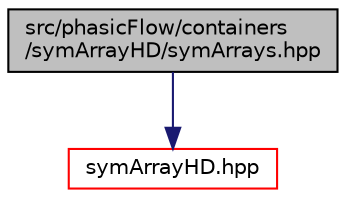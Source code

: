 digraph "src/phasicFlow/containers/symArrayHD/symArrays.hpp"
{
 // LATEX_PDF_SIZE
  edge [fontname="Helvetica",fontsize="10",labelfontname="Helvetica",labelfontsize="10"];
  node [fontname="Helvetica",fontsize="10",shape=record];
  Node1 [label="src/phasicFlow/containers\l/symArrayHD/symArrays.hpp",height=0.2,width=0.4,color="black", fillcolor="grey75", style="filled", fontcolor="black",tooltip=" "];
  Node1 -> Node2 [color="midnightblue",fontsize="10",style="solid",fontname="Helvetica"];
  Node2 [label="symArrayHD.hpp",height=0.2,width=0.4,color="red", fillcolor="white", style="filled",URL="$symArrayHD_8hpp.html",tooltip=" "];
}
